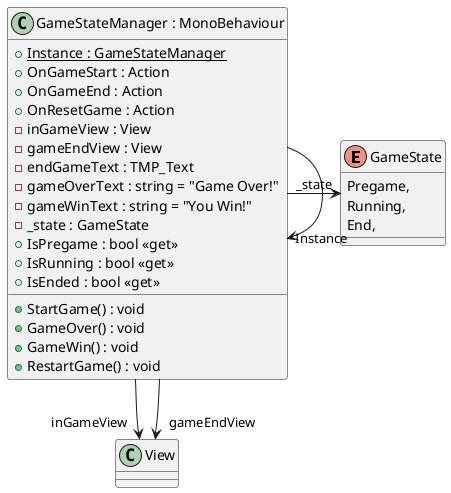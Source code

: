@startuml
enum GameState {
    Pregame,
    Running,
    End,
}
class "GameStateManager : MonoBehaviour" as GameStateManager {
    + {static} Instance : GameStateManager
    + OnGameStart : Action
    + OnGameEnd : Action
    + OnResetGame : Action
    - inGameView : View
    - gameEndView : View
    - endGameText : TMP_Text
    - gameOverText : string = "Game Over!"
    - gameWinText : string = "You Win!"
    - _state : GameState
    + IsPregame : bool <<get>>
    + IsRunning : bool <<get>>
    + IsEnded : bool <<get>>
    + StartGame() : void
    + GameOver() : void
    + GameWin() : void
    + RestartGame() : void
}
GameStateManager --> "Instance" GameStateManager
GameStateManager --> "inGameView" View
GameStateManager --> "gameEndView" View
GameStateManager -> "_state" GameState
@enduml
